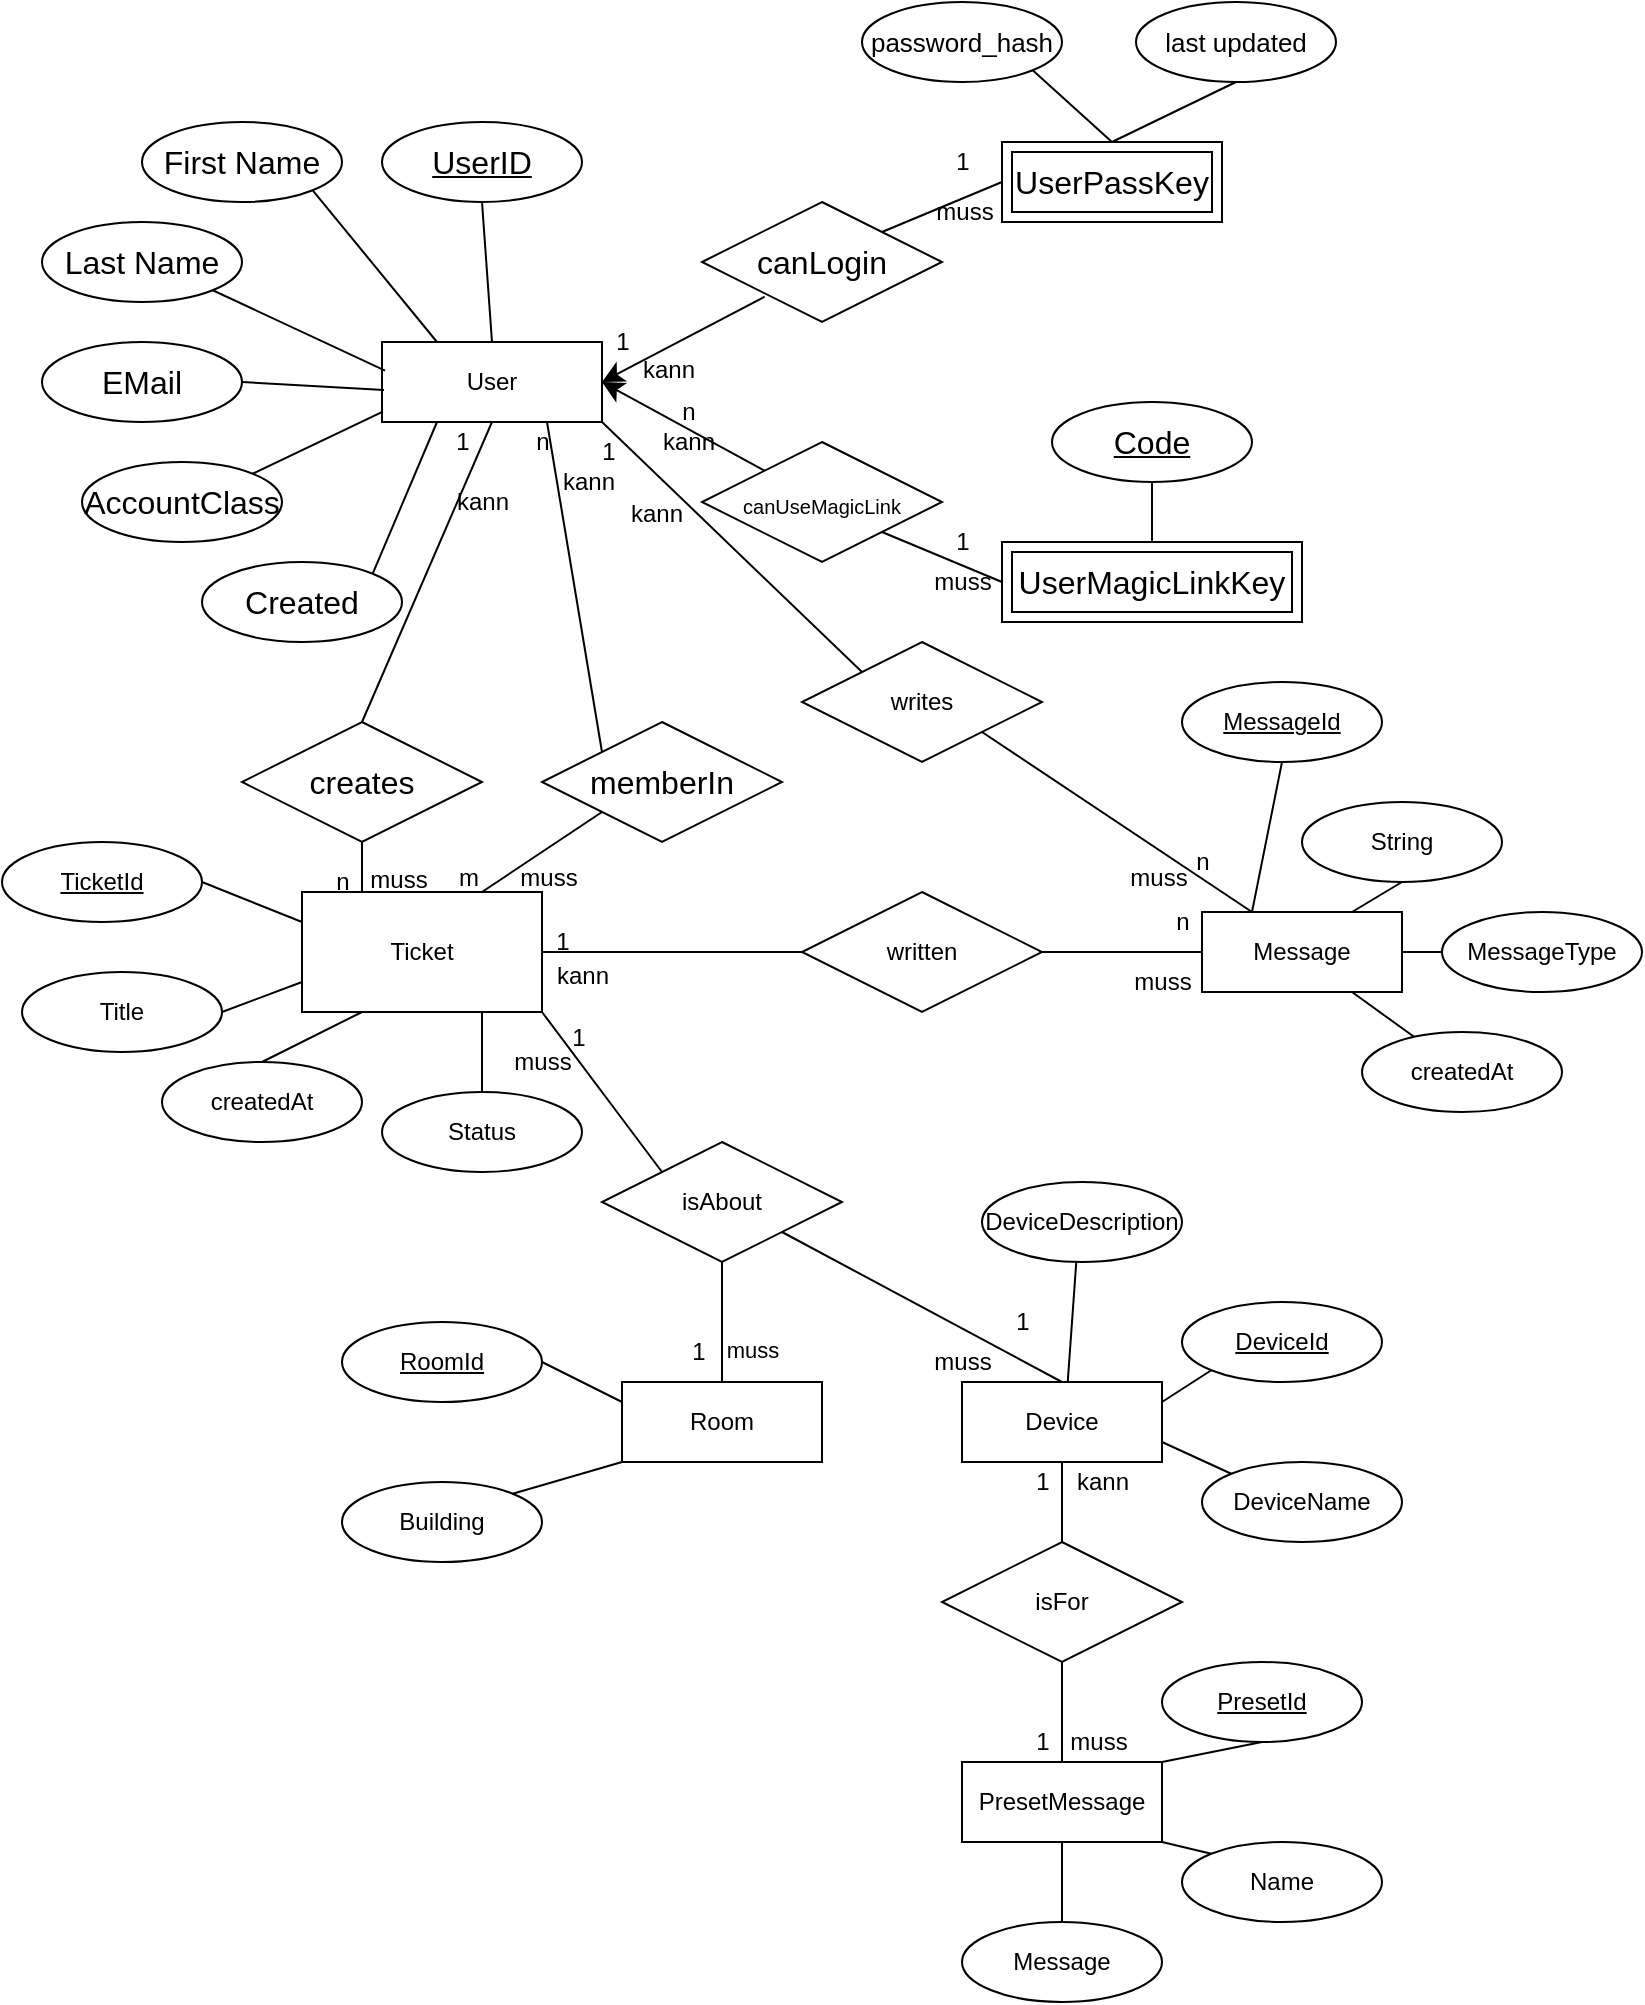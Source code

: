 <mxfile version="20.5.3" type="embed"><diagram name="Seite-1" id="DrD-UzKnuhGf0NxtWh-D"><mxGraphModel dx="600" dy="678" grid="1" gridSize="10" guides="1" tooltips="1" connect="1" arrows="1" fold="1" page="1" pageScale="1" pageWidth="827" pageHeight="1169" math="0" shadow="0"><root><mxCell id="0"/><mxCell id="1" parent="0"/><mxCell id="13" style="edgeStyle=none;rounded=0;orthogonalLoop=1;jettySize=auto;html=1;exitX=0.5;exitY=1;exitDx=0;exitDy=0;entryX=0.5;entryY=0;entryDx=0;entryDy=0;endArrow=none;endFill=0;" parent="1" source="XscAAmb412mFf9nTwe-L-1" target="11" edge="1"><mxGeometry relative="1" as="geometry"/></mxCell><mxCell id="16" style="edgeStyle=none;rounded=0;orthogonalLoop=1;jettySize=auto;html=1;exitX=0.75;exitY=1;exitDx=0;exitDy=0;entryX=0;entryY=0;entryDx=0;entryDy=0;endArrow=none;endFill=0;" parent="1" source="XscAAmb412mFf9nTwe-L-1" target="12" edge="1"><mxGeometry relative="1" as="geometry"/></mxCell><mxCell id="19" style="edgeStyle=none;rounded=0;orthogonalLoop=1;jettySize=auto;html=1;exitX=1;exitY=1;exitDx=0;exitDy=0;entryX=0;entryY=0;entryDx=0;entryDy=0;endArrow=none;endFill=0;" parent="1" source="XscAAmb412mFf9nTwe-L-1" target="96" edge="1"><mxGeometry relative="1" as="geometry"/></mxCell><mxCell id="XscAAmb412mFf9nTwe-L-1" value="User" style="rounded=0;whiteSpace=wrap;html=1;" parent="1" vertex="1"><mxGeometry x="190" y="280" width="110" height="40" as="geometry"/></mxCell><mxCell id="XscAAmb412mFf9nTwe-L-8" style="edgeStyle=none;curved=1;rounded=0;orthogonalLoop=1;jettySize=auto;html=1;exitX=0.5;exitY=1;exitDx=0;exitDy=0;entryX=0.5;entryY=0;entryDx=0;entryDy=0;fontSize=12;startSize=8;endSize=8;endArrow=none;endFill=0;" parent="1" source="XscAAmb412mFf9nTwe-L-2" target="XscAAmb412mFf9nTwe-L-1" edge="1"><mxGeometry relative="1" as="geometry"/></mxCell><mxCell id="XscAAmb412mFf9nTwe-L-2" value="UserID" style="ellipse;whiteSpace=wrap;html=1;align=center;fontStyle=4;fontSize=16;" parent="1" vertex="1"><mxGeometry x="190" y="170" width="100" height="40" as="geometry"/></mxCell><mxCell id="XscAAmb412mFf9nTwe-L-9" style="edgeStyle=none;curved=1;rounded=0;orthogonalLoop=1;jettySize=auto;html=1;exitX=1;exitY=1;exitDx=0;exitDy=0;entryX=0.25;entryY=0;entryDx=0;entryDy=0;fontSize=12;startSize=8;endSize=8;endArrow=none;endFill=0;" parent="1" source="XscAAmb412mFf9nTwe-L-3" target="XscAAmb412mFf9nTwe-L-1" edge="1"><mxGeometry relative="1" as="geometry"/></mxCell><mxCell id="XscAAmb412mFf9nTwe-L-3" value="First Name" style="ellipse;whiteSpace=wrap;html=1;align=center;fontSize=16;" parent="1" vertex="1"><mxGeometry x="70" y="170" width="100" height="40" as="geometry"/></mxCell><mxCell id="XscAAmb412mFf9nTwe-L-10" style="edgeStyle=none;curved=1;rounded=0;orthogonalLoop=1;jettySize=auto;html=1;exitX=1;exitY=1;exitDx=0;exitDy=0;entryX=0.014;entryY=0.357;entryDx=0;entryDy=0;entryPerimeter=0;fontSize=12;startSize=8;endSize=8;endArrow=none;endFill=0;" parent="1" source="XscAAmb412mFf9nTwe-L-4" target="XscAAmb412mFf9nTwe-L-1" edge="1"><mxGeometry relative="1" as="geometry"/></mxCell><mxCell id="XscAAmb412mFf9nTwe-L-4" value="Last Name" style="ellipse;whiteSpace=wrap;html=1;align=center;fontSize=16;" parent="1" vertex="1"><mxGeometry x="20" y="220" width="100" height="40" as="geometry"/></mxCell><mxCell id="XscAAmb412mFf9nTwe-L-11" style="edgeStyle=none;curved=1;rounded=0;orthogonalLoop=1;jettySize=auto;html=1;exitX=1;exitY=0.5;exitDx=0;exitDy=0;entryX=0.009;entryY=0.6;entryDx=0;entryDy=0;entryPerimeter=0;fontSize=12;startSize=8;endSize=8;endArrow=none;endFill=0;" parent="1" source="XscAAmb412mFf9nTwe-L-5" target="XscAAmb412mFf9nTwe-L-1" edge="1"><mxGeometry relative="1" as="geometry"/></mxCell><mxCell id="XscAAmb412mFf9nTwe-L-5" value="EMail" style="ellipse;whiteSpace=wrap;html=1;align=center;fontSize=16;" parent="1" vertex="1"><mxGeometry x="20" y="280" width="100" height="40" as="geometry"/></mxCell><mxCell id="XscAAmb412mFf9nTwe-L-12" style="edgeStyle=none;curved=1;rounded=0;orthogonalLoop=1;jettySize=auto;html=1;exitX=1;exitY=0;exitDx=0;exitDy=0;entryX=0.004;entryY=0.871;entryDx=0;entryDy=0;entryPerimeter=0;fontSize=12;startSize=8;endSize=8;endArrow=none;endFill=0;" parent="1" source="XscAAmb412mFf9nTwe-L-6" target="XscAAmb412mFf9nTwe-L-1" edge="1"><mxGeometry relative="1" as="geometry"/></mxCell><mxCell id="XscAAmb412mFf9nTwe-L-6" value="AccountClass" style="ellipse;whiteSpace=wrap;html=1;align=center;fontSize=16;" parent="1" vertex="1"><mxGeometry x="40" y="340" width="100" height="40" as="geometry"/></mxCell><mxCell id="XscAAmb412mFf9nTwe-L-13" style="edgeStyle=none;curved=1;rounded=0;orthogonalLoop=1;jettySize=auto;html=1;exitX=1;exitY=0;exitDx=0;exitDy=0;entryX=0.25;entryY=1;entryDx=0;entryDy=0;fontSize=12;startSize=8;endSize=8;endArrow=none;endFill=0;" parent="1" source="XscAAmb412mFf9nTwe-L-7" target="XscAAmb412mFf9nTwe-L-1" edge="1"><mxGeometry relative="1" as="geometry"/></mxCell><mxCell id="XscAAmb412mFf9nTwe-L-7" value="Created" style="ellipse;whiteSpace=wrap;html=1;align=center;fontSize=16;" parent="1" vertex="1"><mxGeometry x="100" y="390" width="100" height="40" as="geometry"/></mxCell><mxCell id="XscAAmb412mFf9nTwe-L-28" style="edgeStyle=none;curved=1;rounded=0;orthogonalLoop=1;jettySize=auto;html=1;exitX=0.5;exitY=0;exitDx=0;exitDy=0;entryX=1;entryY=1;entryDx=0;entryDy=0;fontSize=12;startSize=8;endSize=8;endArrow=none;endFill=0;" parent="1" source="XscAAmb412mFf9nTwe-L-15" target="XscAAmb412mFf9nTwe-L-26" edge="1"><mxGeometry relative="1" as="geometry"/></mxCell><mxCell id="XscAAmb412mFf9nTwe-L-15" value="UserPassKey" style="shape=ext;margin=3;double=1;whiteSpace=wrap;html=1;align=center;fontSize=16;" parent="1" vertex="1"><mxGeometry x="500" y="180" width="110" height="40" as="geometry"/></mxCell><mxCell id="XscAAmb412mFf9nTwe-L-18" style="edgeStyle=none;curved=1;rounded=0;orthogonalLoop=1;jettySize=auto;html=1;exitX=1;exitY=0;exitDx=0;exitDy=0;entryX=0;entryY=0.5;entryDx=0;entryDy=0;fontSize=12;startSize=8;endSize=8;endArrow=none;endFill=0;" parent="1" source="XscAAmb412mFf9nTwe-L-17" target="XscAAmb412mFf9nTwe-L-15" edge="1"><mxGeometry relative="1" as="geometry"/></mxCell><mxCell id="XscAAmb412mFf9nTwe-L-19" style="edgeStyle=none;curved=1;rounded=0;orthogonalLoop=1;jettySize=auto;html=1;exitX=0.261;exitY=0.789;exitDx=0;exitDy=0;entryX=1;entryY=0.5;entryDx=0;entryDy=0;fontSize=12;startSize=8;endSize=8;exitPerimeter=0;" parent="1" source="XscAAmb412mFf9nTwe-L-17" target="XscAAmb412mFf9nTwe-L-1" edge="1"><mxGeometry relative="1" as="geometry"/></mxCell><mxCell id="XscAAmb412mFf9nTwe-L-17" value="canLogin" style="shape=rhombus;perimeter=rhombusPerimeter;whiteSpace=wrap;html=1;align=center;fontSize=16;" parent="1" vertex="1"><mxGeometry x="350" y="210" width="120" height="60" as="geometry"/></mxCell><mxCell id="XscAAmb412mFf9nTwe-L-22" value="UserMagicLinkKey" style="shape=ext;margin=3;double=1;whiteSpace=wrap;html=1;align=center;fontSize=16;" parent="1" vertex="1"><mxGeometry x="500" y="380" width="150" height="40" as="geometry"/></mxCell><mxCell id="XscAAmb412mFf9nTwe-L-23" style="edgeStyle=none;curved=1;rounded=0;orthogonalLoop=1;jettySize=auto;html=1;exitX=1;exitY=1;exitDx=0;exitDy=0;entryX=0;entryY=0.5;entryDx=0;entryDy=0;fontSize=12;startSize=8;endSize=8;endArrow=none;endFill=0;" parent="1" source="XscAAmb412mFf9nTwe-L-25" target="XscAAmb412mFf9nTwe-L-22" edge="1"><mxGeometry relative="1" as="geometry"/></mxCell><mxCell id="XscAAmb412mFf9nTwe-L-24" style="edgeStyle=none;curved=1;rounded=0;orthogonalLoop=1;jettySize=auto;html=1;entryX=1;entryY=0.5;entryDx=0;entryDy=0;fontSize=12;startSize=8;endSize=8;" parent="1" source="XscAAmb412mFf9nTwe-L-25" target="XscAAmb412mFf9nTwe-L-1" edge="1"><mxGeometry relative="1" as="geometry"><mxPoint x="310" y="440" as="targetPoint"/></mxGeometry></mxCell><mxCell id="XscAAmb412mFf9nTwe-L-25" value="&lt;font style=&quot;font-size: 10px;&quot;&gt;canUseMagicLink&lt;/font&gt;" style="shape=rhombus;perimeter=rhombusPerimeter;whiteSpace=wrap;html=1;align=center;fontSize=16;" parent="1" vertex="1"><mxGeometry x="350" y="330" width="120" height="60" as="geometry"/></mxCell><mxCell id="XscAAmb412mFf9nTwe-L-26" value="password_hash" style="ellipse;whiteSpace=wrap;html=1;align=center;fontSize=13;" parent="1" vertex="1"><mxGeometry x="430" y="110" width="100" height="40" as="geometry"/></mxCell><mxCell id="XscAAmb412mFf9nTwe-L-29" style="edgeStyle=none;curved=1;rounded=0;orthogonalLoop=1;jettySize=auto;html=1;exitX=0.5;exitY=1;exitDx=0;exitDy=0;entryX=0.5;entryY=0;entryDx=0;entryDy=0;fontSize=12;startSize=8;endSize=8;endArrow=none;endFill=0;" parent="1" source="XscAAmb412mFf9nTwe-L-27" target="XscAAmb412mFf9nTwe-L-15" edge="1"><mxGeometry relative="1" as="geometry"/></mxCell><mxCell id="XscAAmb412mFf9nTwe-L-27" value="last updated" style="ellipse;whiteSpace=wrap;html=1;align=center;fontSize=13;" parent="1" vertex="1"><mxGeometry x="567" y="110" width="100" height="40" as="geometry"/></mxCell><mxCell id="XscAAmb412mFf9nTwe-L-32" style="edgeStyle=none;curved=1;rounded=0;orthogonalLoop=1;jettySize=auto;html=1;exitX=0.5;exitY=1;exitDx=0;exitDy=0;fontSize=12;startSize=8;endSize=8;endArrow=none;endFill=0;" parent="1" source="XscAAmb412mFf9nTwe-L-31" target="XscAAmb412mFf9nTwe-L-22" edge="1"><mxGeometry relative="1" as="geometry"/></mxCell><mxCell id="XscAAmb412mFf9nTwe-L-31" value="Code" style="ellipse;whiteSpace=wrap;html=1;align=center;fontStyle=4;fontSize=16;" parent="1" vertex="1"><mxGeometry x="525" y="310" width="100" height="40" as="geometry"/></mxCell><mxCell id="18" style="edgeStyle=none;rounded=0;orthogonalLoop=1;jettySize=auto;html=1;exitX=1;exitY=0.5;exitDx=0;exitDy=0;entryX=0;entryY=0.5;entryDx=0;entryDy=0;endArrow=none;endFill=0;" parent="1" source="2" target="17" edge="1"><mxGeometry relative="1" as="geometry"/></mxCell><mxCell id="30" style="edgeStyle=none;rounded=0;orthogonalLoop=1;jettySize=auto;html=1;exitX=1;exitY=1;exitDx=0;exitDy=0;entryX=0;entryY=0;entryDx=0;entryDy=0;endArrow=none;endFill=0;" parent="1" source="2" target="29" edge="1"><mxGeometry relative="1" as="geometry"/></mxCell><mxCell id="2" value="Ticket" style="rounded=0;whiteSpace=wrap;html=1;" parent="1" vertex="1"><mxGeometry x="150" y="555" width="120" height="60" as="geometry"/></mxCell><mxCell id="7" style="rounded=0;orthogonalLoop=1;jettySize=auto;html=1;exitX=1;exitY=0.5;exitDx=0;exitDy=0;entryX=0;entryY=0.25;entryDx=0;entryDy=0;endArrow=none;endFill=0;" parent="1" source="3" target="2" edge="1"><mxGeometry relative="1" as="geometry"/></mxCell><mxCell id="3" value="TicketId" style="ellipse;whiteSpace=wrap;html=1;align=center;fontStyle=4;" parent="1" vertex="1"><mxGeometry y="530" width="100" height="40" as="geometry"/></mxCell><mxCell id="8" style="edgeStyle=none;rounded=0;orthogonalLoop=1;jettySize=auto;html=1;exitX=1;exitY=0.5;exitDx=0;exitDy=0;entryX=0;entryY=0.75;entryDx=0;entryDy=0;endArrow=none;endFill=0;" parent="1" source="4" target="2" edge="1"><mxGeometry relative="1" as="geometry"/></mxCell><mxCell id="4" value="Title" style="ellipse;whiteSpace=wrap;html=1;align=center;" parent="1" vertex="1"><mxGeometry x="10" y="595" width="100" height="40" as="geometry"/></mxCell><mxCell id="9" style="edgeStyle=none;rounded=0;orthogonalLoop=1;jettySize=auto;html=1;exitX=0.5;exitY=0;exitDx=0;exitDy=0;entryX=0.25;entryY=1;entryDx=0;entryDy=0;endArrow=none;endFill=0;" parent="1" source="5" target="2" edge="1"><mxGeometry relative="1" as="geometry"/></mxCell><mxCell id="5" value="createdAt" style="ellipse;whiteSpace=wrap;html=1;align=center;" parent="1" vertex="1"><mxGeometry x="80" y="640" width="100" height="40" as="geometry"/></mxCell><mxCell id="10" style="edgeStyle=none;rounded=0;orthogonalLoop=1;jettySize=auto;html=1;exitX=0.5;exitY=0;exitDx=0;exitDy=0;entryX=0.75;entryY=1;entryDx=0;entryDy=0;endArrow=none;endFill=0;" parent="1" source="6" target="2" edge="1"><mxGeometry relative="1" as="geometry"/></mxCell><mxCell id="6" value="Status" style="ellipse;whiteSpace=wrap;html=1;align=center;" parent="1" vertex="1"><mxGeometry x="190" y="655" width="100" height="40" as="geometry"/></mxCell><mxCell id="14" style="edgeStyle=none;rounded=0;orthogonalLoop=1;jettySize=auto;html=1;exitX=0.5;exitY=1;exitDx=0;exitDy=0;entryX=0.25;entryY=0;entryDx=0;entryDy=0;endArrow=none;endFill=0;" parent="1" source="11" target="2" edge="1"><mxGeometry relative="1" as="geometry"/></mxCell><mxCell id="11" value="creates" style="shape=rhombus;perimeter=rhombusPerimeter;whiteSpace=wrap;html=1;align=center;fontSize=16;" parent="1" vertex="1"><mxGeometry x="120" y="470" width="120" height="60" as="geometry"/></mxCell><mxCell id="15" style="edgeStyle=none;rounded=0;orthogonalLoop=1;jettySize=auto;html=1;exitX=0;exitY=1;exitDx=0;exitDy=0;entryX=0.75;entryY=0;entryDx=0;entryDy=0;endArrow=none;endFill=0;" parent="1" source="12" target="2" edge="1"><mxGeometry relative="1" as="geometry"/></mxCell><mxCell id="12" value="memberIn" style="shape=rhombus;perimeter=rhombusPerimeter;whiteSpace=wrap;html=1;align=center;fontSize=16;" parent="1" vertex="1"><mxGeometry x="270" y="470" width="120" height="60" as="geometry"/></mxCell><mxCell id="21" style="edgeStyle=none;rounded=0;orthogonalLoop=1;jettySize=auto;html=1;exitX=1;exitY=0.5;exitDx=0;exitDy=0;entryX=0;entryY=0.5;entryDx=0;entryDy=0;endArrow=none;endFill=0;" parent="1" source="17" target="20" edge="1"><mxGeometry relative="1" as="geometry"/></mxCell><mxCell id="17" value="written" style="shape=rhombus;perimeter=rhombusPerimeter;whiteSpace=wrap;html=1;align=center;" parent="1" vertex="1"><mxGeometry x="400" y="555" width="120" height="60" as="geometry"/></mxCell><mxCell id="27" style="edgeStyle=none;rounded=0;orthogonalLoop=1;jettySize=auto;html=1;exitX=0.75;exitY=0;exitDx=0;exitDy=0;entryX=0.5;entryY=1;entryDx=0;entryDy=0;endArrow=none;endFill=0;" parent="1" source="20" target="25" edge="1"><mxGeometry relative="1" as="geometry"/></mxCell><mxCell id="28" style="edgeStyle=none;rounded=0;orthogonalLoop=1;jettySize=auto;html=1;exitX=1;exitY=0.5;exitDx=0;exitDy=0;entryX=0;entryY=0.5;entryDx=0;entryDy=0;endArrow=none;endFill=0;" parent="1" source="20" target="26" edge="1"><mxGeometry relative="1" as="geometry"/></mxCell><mxCell id="95" style="rounded=0;orthogonalLoop=1;jettySize=auto;html=1;exitX=0.75;exitY=1;exitDx=0;exitDy=0;entryX=0.31;entryY=0.15;entryDx=0;entryDy=0;entryPerimeter=0;endArrow=none;endFill=0;" parent="1" source="20" target="94" edge="1"><mxGeometry relative="1" as="geometry"/></mxCell><mxCell id="20" value="Message" style="whiteSpace=wrap;html=1;align=center;" parent="1" vertex="1"><mxGeometry x="600" y="565" width="100" height="40" as="geometry"/></mxCell><mxCell id="23" style="edgeStyle=none;rounded=0;orthogonalLoop=1;jettySize=auto;html=1;exitX=0.5;exitY=1;exitDx=0;exitDy=0;entryX=0.25;entryY=0;entryDx=0;entryDy=0;endArrow=none;endFill=0;" parent="1" source="22" target="20" edge="1"><mxGeometry relative="1" as="geometry"/></mxCell><mxCell id="22" value="MessageId" style="ellipse;whiteSpace=wrap;html=1;align=center;fontStyle=4" parent="1" vertex="1"><mxGeometry x="590" y="450" width="100" height="40" as="geometry"/></mxCell><mxCell id="25" value="String" style="ellipse;whiteSpace=wrap;html=1;align=center;" parent="1" vertex="1"><mxGeometry x="650" y="510" width="100" height="40" as="geometry"/></mxCell><mxCell id="26" value="MessageType" style="ellipse;whiteSpace=wrap;html=1;align=center;" parent="1" vertex="1"><mxGeometry x="720" y="565" width="100" height="40" as="geometry"/></mxCell><mxCell id="39" style="edgeStyle=none;rounded=0;orthogonalLoop=1;jettySize=auto;html=1;exitX=0.5;exitY=1;exitDx=0;exitDy=0;entryX=0.5;entryY=0;entryDx=0;entryDy=0;endArrow=none;endFill=0;" parent="1" source="29" target="32" edge="1"><mxGeometry relative="1" as="geometry"/></mxCell><mxCell id="85" value="muss" style="edgeLabel;html=1;align=center;verticalAlign=middle;resizable=0;points=[];" parent="39" vertex="1" connectable="0"><mxGeometry x="0.446" y="5" relative="1" as="geometry"><mxPoint x="10" as="offset"/></mxGeometry></mxCell><mxCell id="41" style="edgeStyle=none;rounded=0;orthogonalLoop=1;jettySize=auto;html=1;exitX=1;exitY=1;exitDx=0;exitDy=0;entryX=0.5;entryY=0;entryDx=0;entryDy=0;endArrow=none;endFill=0;" parent="1" source="29" target="40" edge="1"><mxGeometry relative="1" as="geometry"/></mxCell><mxCell id="29" value="isAbout" style="shape=rhombus;perimeter=rhombusPerimeter;whiteSpace=wrap;html=1;align=center;" parent="1" vertex="1"><mxGeometry x="300" y="680" width="120" height="60" as="geometry"/></mxCell><mxCell id="37" style="edgeStyle=none;rounded=0;orthogonalLoop=1;jettySize=auto;html=1;exitX=0;exitY=1;exitDx=0;exitDy=0;entryX=1;entryY=0;entryDx=0;entryDy=0;endArrow=none;endFill=0;" parent="1" source="32" target="36" edge="1"><mxGeometry relative="1" as="geometry"/></mxCell><mxCell id="38" style="edgeStyle=none;rounded=0;orthogonalLoop=1;jettySize=auto;html=1;exitX=0;exitY=0.25;exitDx=0;exitDy=0;entryX=1;entryY=0.5;entryDx=0;entryDy=0;endArrow=none;endFill=0;" parent="1" source="32" target="34" edge="1"><mxGeometry relative="1" as="geometry"/></mxCell><mxCell id="32" value="Room" style="whiteSpace=wrap;html=1;align=center;" parent="1" vertex="1"><mxGeometry x="310" y="800" width="100" height="40" as="geometry"/></mxCell><mxCell id="34" value="RoomId" style="ellipse;whiteSpace=wrap;html=1;align=center;fontStyle=4;" parent="1" vertex="1"><mxGeometry x="170" y="770" width="100" height="40" as="geometry"/></mxCell><mxCell id="36" value="Building" style="ellipse;whiteSpace=wrap;html=1;align=center;fontStyle=0;" parent="1" vertex="1"><mxGeometry x="170" y="850" width="100" height="40" as="geometry"/></mxCell><mxCell id="45" style="edgeStyle=none;rounded=0;orthogonalLoop=1;jettySize=auto;html=1;exitX=0.5;exitY=1;exitDx=0;exitDy=0;entryX=0.5;entryY=0;entryDx=0;entryDy=0;endArrow=none;endFill=0;" parent="1" source="40" target="44" edge="1"><mxGeometry relative="1" as="geometry"/></mxCell><mxCell id="46" style="edgeStyle=none;rounded=0;orthogonalLoop=1;jettySize=auto;html=1;exitX=1;exitY=0.75;exitDx=0;exitDy=0;entryX=0;entryY=0;entryDx=0;entryDy=0;endArrow=none;endFill=0;" parent="1" source="40" target="43" edge="1"><mxGeometry relative="1" as="geometry"/></mxCell><mxCell id="47" style="edgeStyle=none;rounded=0;orthogonalLoop=1;jettySize=auto;html=1;exitX=1;exitY=0.25;exitDx=0;exitDy=0;entryX=0;entryY=1;entryDx=0;entryDy=0;endArrow=none;endFill=0;" parent="1" source="40" target="42" edge="1"><mxGeometry relative="1" as="geometry"/></mxCell><mxCell id="52" style="edgeStyle=none;rounded=0;orthogonalLoop=1;jettySize=auto;html=1;exitX=0.5;exitY=1;exitDx=0;exitDy=0;entryX=0.5;entryY=0;entryDx=0;entryDy=0;endArrow=none;endFill=0;" parent="1" source="40" target="50" edge="1"><mxGeometry relative="1" as="geometry"/></mxCell><mxCell id="40" value="Device" style="whiteSpace=wrap;html=1;align=center;" parent="1" vertex="1"><mxGeometry x="480" y="800" width="100" height="40" as="geometry"/></mxCell><mxCell id="42" value="DeviceId" style="ellipse;whiteSpace=wrap;html=1;align=center;fontStyle=4;" parent="1" vertex="1"><mxGeometry x="590" y="760" width="100" height="40" as="geometry"/></mxCell><mxCell id="43" value="DeviceName" style="ellipse;whiteSpace=wrap;html=1;align=center;" parent="1" vertex="1"><mxGeometry x="600" y="840" width="100" height="40" as="geometry"/></mxCell><mxCell id="44" value="DeviceDescription" style="ellipse;whiteSpace=wrap;html=1;align=center;" parent="1" vertex="1"><mxGeometry x="490" y="700" width="100" height="40" as="geometry"/></mxCell><mxCell id="54" style="edgeStyle=none;rounded=0;orthogonalLoop=1;jettySize=auto;html=1;exitX=1;exitY=0;exitDx=0;exitDy=0;entryX=0.5;entryY=1;entryDx=0;entryDy=0;endArrow=none;endFill=0;" parent="1" source="49" target="53" edge="1"><mxGeometry relative="1" as="geometry"/></mxCell><mxCell id="56" style="edgeStyle=none;rounded=0;orthogonalLoop=1;jettySize=auto;html=1;exitX=1;exitY=1;exitDx=0;exitDy=0;entryX=0;entryY=0;entryDx=0;entryDy=0;endArrow=none;endFill=0;" parent="1" source="49" target="55" edge="1"><mxGeometry relative="1" as="geometry"/></mxCell><mxCell id="58" style="edgeStyle=none;rounded=0;orthogonalLoop=1;jettySize=auto;html=1;exitX=0.5;exitY=1;exitDx=0;exitDy=0;entryX=0.5;entryY=0;entryDx=0;entryDy=0;endArrow=none;endFill=0;" parent="1" source="49" target="57" edge="1"><mxGeometry relative="1" as="geometry"/></mxCell><mxCell id="49" value="PresetMessage" style="whiteSpace=wrap;html=1;align=center;" parent="1" vertex="1"><mxGeometry x="480" y="990" width="100" height="40" as="geometry"/></mxCell><mxCell id="51" style="edgeStyle=none;rounded=0;orthogonalLoop=1;jettySize=auto;html=1;exitX=0.5;exitY=1;exitDx=0;exitDy=0;entryX=0.5;entryY=0;entryDx=0;entryDy=0;endArrow=none;endFill=0;" parent="1" source="50" target="49" edge="1"><mxGeometry relative="1" as="geometry"/></mxCell><mxCell id="50" value="isFor" style="shape=rhombus;perimeter=rhombusPerimeter;whiteSpace=wrap;html=1;align=center;" parent="1" vertex="1"><mxGeometry x="470" y="880" width="120" height="60" as="geometry"/></mxCell><mxCell id="53" value="PresetId" style="ellipse;whiteSpace=wrap;html=1;align=center;fontStyle=4;" parent="1" vertex="1"><mxGeometry x="580" y="940" width="100" height="40" as="geometry"/></mxCell><mxCell id="55" value="Name" style="ellipse;whiteSpace=wrap;html=1;align=center;" parent="1" vertex="1"><mxGeometry x="590" y="1030" width="100" height="40" as="geometry"/></mxCell><mxCell id="57" value="Message" style="ellipse;whiteSpace=wrap;html=1;align=center;" parent="1" vertex="1"><mxGeometry x="480" y="1070" width="100" height="40" as="geometry"/></mxCell><mxCell id="60" value="1" style="text;html=1;align=center;verticalAlign=middle;resizable=0;points=[];autosize=1;strokeColor=none;fillColor=none;" parent="1" vertex="1"><mxGeometry x="295" y="265" width="30" height="30" as="geometry"/></mxCell><mxCell id="61" value="1" style="text;html=1;align=center;verticalAlign=middle;resizable=0;points=[];autosize=1;strokeColor=none;fillColor=none;" parent="1" vertex="1"><mxGeometry x="465" y="175" width="30" height="30" as="geometry"/></mxCell><mxCell id="62" value="kann" style="text;html=1;align=center;verticalAlign=middle;resizable=0;points=[];autosize=1;strokeColor=none;fillColor=none;" parent="1" vertex="1"><mxGeometry x="308" y="279" width="50" height="30" as="geometry"/></mxCell><mxCell id="63" value="muss" style="text;html=1;align=center;verticalAlign=middle;resizable=0;points=[];autosize=1;strokeColor=none;fillColor=none;" parent="1" vertex="1"><mxGeometry x="456" y="200" width="50" height="30" as="geometry"/></mxCell><mxCell id="64" value="n" style="text;html=1;align=center;verticalAlign=middle;resizable=0;points=[];autosize=1;strokeColor=none;fillColor=none;" parent="1" vertex="1"><mxGeometry x="328" y="300" width="30" height="30" as="geometry"/></mxCell><mxCell id="65" value="kann" style="text;html=1;align=center;verticalAlign=middle;resizable=0;points=[];autosize=1;strokeColor=none;fillColor=none;" parent="1" vertex="1"><mxGeometry x="318" y="315" width="50" height="30" as="geometry"/></mxCell><mxCell id="66" value="1" style="text;html=1;align=center;verticalAlign=middle;resizable=0;points=[];autosize=1;strokeColor=none;fillColor=none;" parent="1" vertex="1"><mxGeometry x="465" y="365" width="30" height="30" as="geometry"/></mxCell><mxCell id="67" value="muss" style="text;html=1;align=center;verticalAlign=middle;resizable=0;points=[];autosize=1;strokeColor=none;fillColor=none;" parent="1" vertex="1"><mxGeometry x="455" y="385" width="50" height="30" as="geometry"/></mxCell><mxCell id="68" value="1" style="text;html=1;align=center;verticalAlign=middle;resizable=0;points=[];autosize=1;strokeColor=none;fillColor=none;" parent="1" vertex="1"><mxGeometry x="215" y="315" width="30" height="30" as="geometry"/></mxCell><mxCell id="69" value="kann" style="text;html=1;align=center;verticalAlign=middle;resizable=0;points=[];autosize=1;strokeColor=none;fillColor=none;" parent="1" vertex="1"><mxGeometry x="215" y="345" width="50" height="30" as="geometry"/></mxCell><mxCell id="70" value="n" style="text;html=1;align=center;verticalAlign=middle;resizable=0;points=[];autosize=1;strokeColor=none;fillColor=none;" parent="1" vertex="1"><mxGeometry x="255" y="315" width="30" height="30" as="geometry"/></mxCell><mxCell id="71" value="kann" style="text;html=1;align=center;verticalAlign=middle;resizable=0;points=[];autosize=1;strokeColor=none;fillColor=none;" parent="1" vertex="1"><mxGeometry x="268" y="335" width="50" height="30" as="geometry"/></mxCell><mxCell id="72" value="1" style="text;html=1;align=center;verticalAlign=middle;resizable=0;points=[];autosize=1;strokeColor=none;fillColor=none;" parent="1" vertex="1"><mxGeometry x="288" y="320" width="30" height="30" as="geometry"/></mxCell><mxCell id="73" value="kann" style="text;html=1;align=center;verticalAlign=middle;resizable=0;points=[];autosize=1;strokeColor=none;fillColor=none;" parent="1" vertex="1"><mxGeometry x="302" y="351" width="50" height="30" as="geometry"/></mxCell><mxCell id="74" value="n" style="text;html=1;align=center;verticalAlign=middle;resizable=0;points=[];autosize=1;strokeColor=none;fillColor=none;" parent="1" vertex="1"><mxGeometry x="155" y="535" width="30" height="30" as="geometry"/></mxCell><mxCell id="75" value="muss" style="text;html=1;align=center;verticalAlign=middle;resizable=0;points=[];autosize=1;strokeColor=none;fillColor=none;" parent="1" vertex="1"><mxGeometry x="173" y="534" width="50" height="30" as="geometry"/></mxCell><mxCell id="76" value="m" style="text;html=1;align=center;verticalAlign=middle;resizable=0;points=[];autosize=1;strokeColor=none;fillColor=none;" parent="1" vertex="1"><mxGeometry x="218" y="533" width="30" height="30" as="geometry"/></mxCell><mxCell id="77" value="muss" style="text;html=1;align=center;verticalAlign=middle;resizable=0;points=[];autosize=1;strokeColor=none;fillColor=none;" parent="1" vertex="1"><mxGeometry x="248" y="533" width="50" height="30" as="geometry"/></mxCell><mxCell id="78" value="1" style="text;html=1;align=center;verticalAlign=middle;resizable=0;points=[];autosize=1;strokeColor=none;fillColor=none;" parent="1" vertex="1"><mxGeometry x="265" y="565" width="30" height="30" as="geometry"/></mxCell><mxCell id="79" value="n" style="text;html=1;align=center;verticalAlign=middle;resizable=0;points=[];autosize=1;strokeColor=none;fillColor=none;" parent="1" vertex="1"><mxGeometry x="575" y="555" width="30" height="30" as="geometry"/></mxCell><mxCell id="80" value="muss" style="text;html=1;align=center;verticalAlign=middle;resizable=0;points=[];autosize=1;strokeColor=none;fillColor=none;" parent="1" vertex="1"><mxGeometry x="555" y="585" width="50" height="30" as="geometry"/></mxCell><mxCell id="81" value="kann" style="text;html=1;align=center;verticalAlign=middle;resizable=0;points=[];autosize=1;strokeColor=none;fillColor=none;" parent="1" vertex="1"><mxGeometry x="265" y="582" width="50" height="30" as="geometry"/></mxCell><mxCell id="82" value="1" style="text;html=1;align=center;verticalAlign=middle;resizable=0;points=[];autosize=1;strokeColor=none;fillColor=none;" parent="1" vertex="1"><mxGeometry x="273" y="613" width="30" height="30" as="geometry"/></mxCell><mxCell id="83" value="muss" style="text;html=1;align=center;verticalAlign=middle;resizable=0;points=[];autosize=1;strokeColor=none;fillColor=none;" parent="1" vertex="1"><mxGeometry x="245" y="625" width="50" height="30" as="geometry"/></mxCell><mxCell id="86" value="" style="edgeStyle=none;rounded=0;orthogonalLoop=1;jettySize=auto;html=1;endArrow=none;endFill=0;" parent="1" source="84" target="32" edge="1"><mxGeometry relative="1" as="geometry"/></mxCell><mxCell id="84" value="1" style="text;html=1;align=center;verticalAlign=middle;resizable=0;points=[];autosize=1;strokeColor=none;fillColor=none;" parent="1" vertex="1"><mxGeometry x="333" y="770" width="30" height="30" as="geometry"/></mxCell><mxCell id="87" value="1" style="text;html=1;align=center;verticalAlign=middle;resizable=0;points=[];autosize=1;strokeColor=none;fillColor=none;" parent="1" vertex="1"><mxGeometry x="495" y="755" width="30" height="30" as="geometry"/></mxCell><mxCell id="88" value="muss" style="text;html=1;align=center;verticalAlign=middle;resizable=0;points=[];autosize=1;strokeColor=none;fillColor=none;" parent="1" vertex="1"><mxGeometry x="455" y="775" width="50" height="30" as="geometry"/></mxCell><mxCell id="89" value="1" style="text;html=1;align=center;verticalAlign=middle;resizable=0;points=[];autosize=1;strokeColor=none;fillColor=none;" parent="1" vertex="1"><mxGeometry x="505" y="835" width="30" height="30" as="geometry"/></mxCell><mxCell id="91" value="kann" style="text;html=1;align=center;verticalAlign=middle;resizable=0;points=[];autosize=1;strokeColor=none;fillColor=none;" parent="1" vertex="1"><mxGeometry x="525" y="835" width="50" height="30" as="geometry"/></mxCell><mxCell id="92" value="1" style="text;html=1;align=center;verticalAlign=middle;resizable=0;points=[];autosize=1;strokeColor=none;fillColor=none;" parent="1" vertex="1"><mxGeometry x="505" y="965" width="30" height="30" as="geometry"/></mxCell><mxCell id="93" value="muss" style="text;html=1;align=center;verticalAlign=middle;resizable=0;points=[];autosize=1;strokeColor=none;fillColor=none;" parent="1" vertex="1"><mxGeometry x="523" y="965" width="50" height="30" as="geometry"/></mxCell><mxCell id="94" value="createdAt" style="ellipse;whiteSpace=wrap;html=1;align=center;" parent="1" vertex="1"><mxGeometry x="680" y="625" width="100" height="40" as="geometry"/></mxCell><mxCell id="97" style="rounded=0;orthogonalLoop=1;jettySize=auto;html=1;exitX=1;exitY=1;exitDx=0;exitDy=0;entryX=0.25;entryY=0;entryDx=0;entryDy=0;endArrow=none;endFill=0;" edge="1" parent="1" source="96" target="20"><mxGeometry relative="1" as="geometry"/></mxCell><mxCell id="96" value="writes" style="shape=rhombus;perimeter=rhombusPerimeter;whiteSpace=wrap;html=1;align=center;" vertex="1" parent="1"><mxGeometry x="400" y="430" width="120" height="60" as="geometry"/></mxCell><mxCell id="98" value="n" style="text;html=1;align=center;verticalAlign=middle;resizable=0;points=[];autosize=1;strokeColor=none;fillColor=none;" vertex="1" parent="1"><mxGeometry x="585" y="525" width="30" height="30" as="geometry"/></mxCell><mxCell id="99" value="muss" style="text;html=1;align=center;verticalAlign=middle;resizable=0;points=[];autosize=1;strokeColor=none;fillColor=none;" vertex="1" parent="1"><mxGeometry x="553" y="533" width="50" height="30" as="geometry"/></mxCell></root></mxGraphModel></diagram></mxfile>